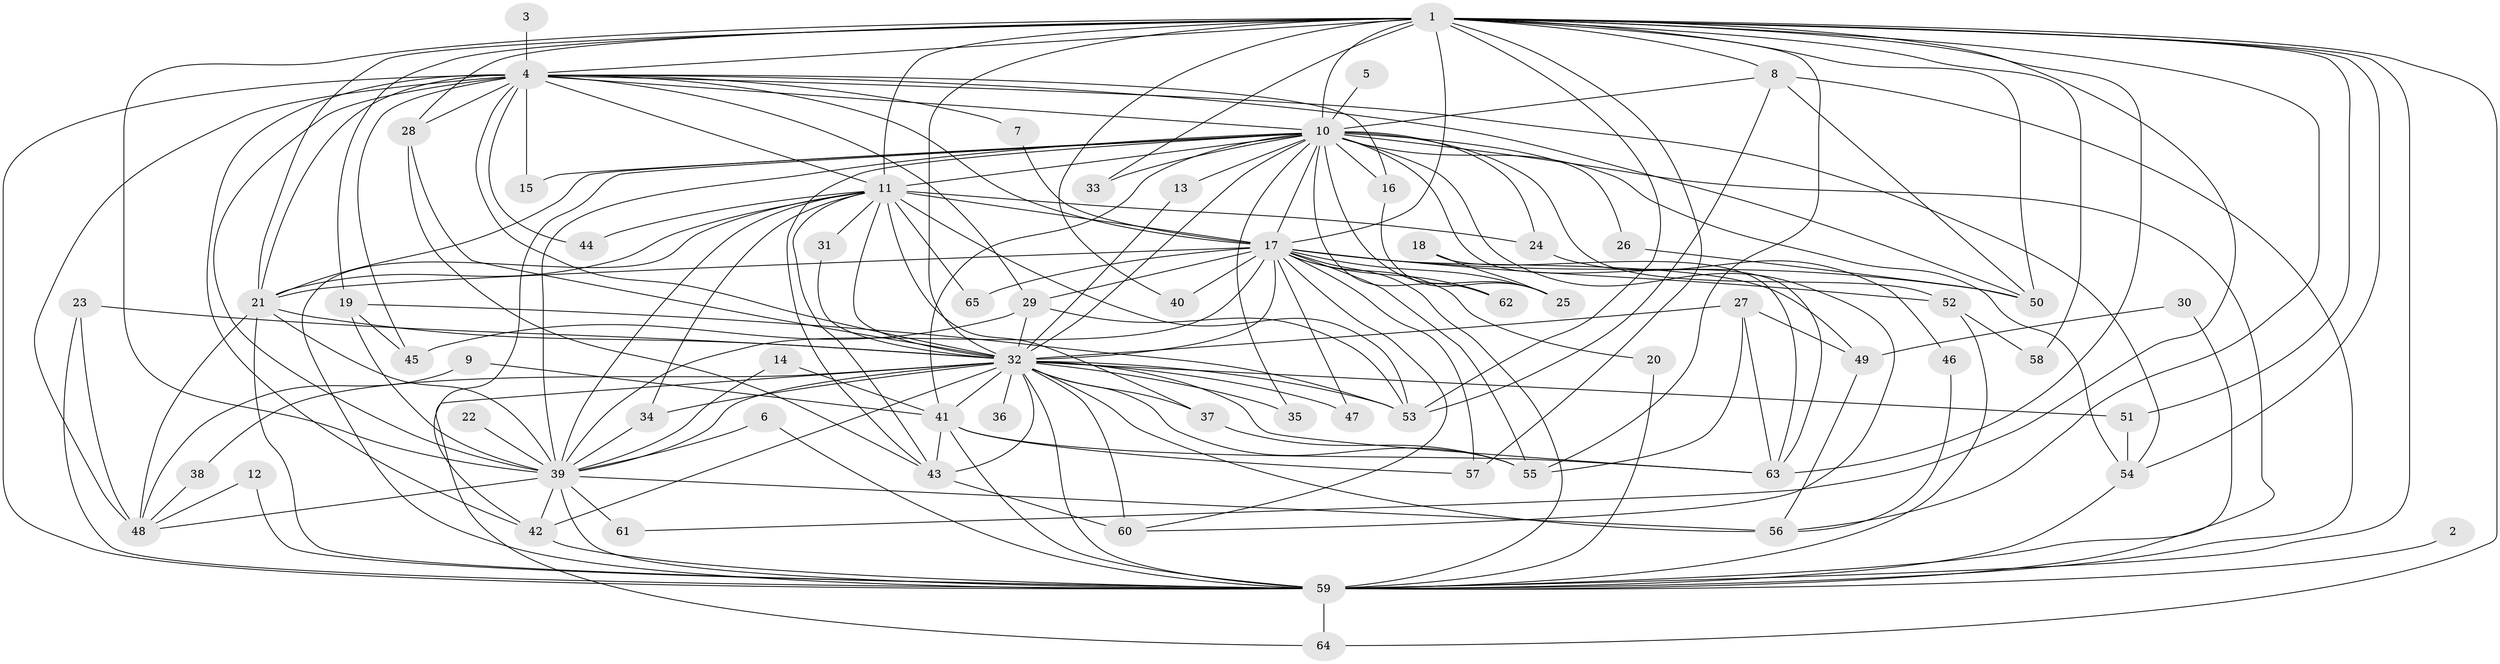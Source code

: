 // original degree distribution, {24: 0.007692307692307693, 29: 0.007692307692307693, 20: 0.007692307692307693, 36: 0.007692307692307693, 21: 0.007692307692307693, 27: 0.007692307692307693, 13: 0.007692307692307693, 19: 0.007692307692307693, 33: 0.007692307692307693, 23: 0.007692307692307693, 5: 0.038461538461538464, 8: 0.015384615384615385, 2: 0.5846153846153846, 4: 0.09230769230769231, 6: 0.023076923076923078, 3: 0.16923076923076924}
// Generated by graph-tools (version 1.1) at 2025/01/03/09/25 03:01:35]
// undirected, 65 vertices, 179 edges
graph export_dot {
graph [start="1"]
  node [color=gray90,style=filled];
  1;
  2;
  3;
  4;
  5;
  6;
  7;
  8;
  9;
  10;
  11;
  12;
  13;
  14;
  15;
  16;
  17;
  18;
  19;
  20;
  21;
  22;
  23;
  24;
  25;
  26;
  27;
  28;
  29;
  30;
  31;
  32;
  33;
  34;
  35;
  36;
  37;
  38;
  39;
  40;
  41;
  42;
  43;
  44;
  45;
  46;
  47;
  48;
  49;
  50;
  51;
  52;
  53;
  54;
  55;
  56;
  57;
  58;
  59;
  60;
  61;
  62;
  63;
  64;
  65;
  1 -- 4 [weight=2.0];
  1 -- 8 [weight=1.0];
  1 -- 10 [weight=4.0];
  1 -- 11 [weight=3.0];
  1 -- 17 [weight=4.0];
  1 -- 19 [weight=1.0];
  1 -- 21 [weight=2.0];
  1 -- 28 [weight=1.0];
  1 -- 32 [weight=3.0];
  1 -- 33 [weight=1.0];
  1 -- 39 [weight=2.0];
  1 -- 40 [weight=1.0];
  1 -- 50 [weight=1.0];
  1 -- 51 [weight=1.0];
  1 -- 53 [weight=1.0];
  1 -- 54 [weight=1.0];
  1 -- 55 [weight=2.0];
  1 -- 56 [weight=1.0];
  1 -- 57 [weight=1.0];
  1 -- 58 [weight=2.0];
  1 -- 59 [weight=4.0];
  1 -- 61 [weight=1.0];
  1 -- 63 [weight=1.0];
  1 -- 64 [weight=1.0];
  2 -- 59 [weight=1.0];
  3 -- 4 [weight=1.0];
  4 -- 7 [weight=1.0];
  4 -- 10 [weight=1.0];
  4 -- 11 [weight=1.0];
  4 -- 15 [weight=1.0];
  4 -- 16 [weight=1.0];
  4 -- 17 [weight=1.0];
  4 -- 21 [weight=2.0];
  4 -- 28 [weight=1.0];
  4 -- 29 [weight=1.0];
  4 -- 32 [weight=1.0];
  4 -- 39 [weight=1.0];
  4 -- 42 [weight=1.0];
  4 -- 44 [weight=1.0];
  4 -- 45 [weight=1.0];
  4 -- 48 [weight=1.0];
  4 -- 50 [weight=1.0];
  4 -- 54 [weight=1.0];
  4 -- 59 [weight=1.0];
  5 -- 10 [weight=1.0];
  6 -- 39 [weight=1.0];
  6 -- 59 [weight=1.0];
  7 -- 17 [weight=1.0];
  8 -- 10 [weight=1.0];
  8 -- 50 [weight=1.0];
  8 -- 53 [weight=1.0];
  8 -- 59 [weight=1.0];
  9 -- 41 [weight=1.0];
  9 -- 48 [weight=1.0];
  10 -- 11 [weight=1.0];
  10 -- 13 [weight=1.0];
  10 -- 15 [weight=1.0];
  10 -- 16 [weight=1.0];
  10 -- 17 [weight=1.0];
  10 -- 21 [weight=1.0];
  10 -- 24 [weight=2.0];
  10 -- 25 [weight=1.0];
  10 -- 26 [weight=1.0];
  10 -- 32 [weight=1.0];
  10 -- 33 [weight=1.0];
  10 -- 35 [weight=1.0];
  10 -- 39 [weight=2.0];
  10 -- 41 [weight=1.0];
  10 -- 42 [weight=1.0];
  10 -- 43 [weight=1.0];
  10 -- 52 [weight=1.0];
  10 -- 54 [weight=1.0];
  10 -- 59 [weight=1.0];
  10 -- 60 [weight=1.0];
  10 -- 62 [weight=1.0];
  10 -- 63 [weight=1.0];
  11 -- 17 [weight=2.0];
  11 -- 21 [weight=1.0];
  11 -- 24 [weight=1.0];
  11 -- 31 [weight=1.0];
  11 -- 32 [weight=1.0];
  11 -- 34 [weight=1.0];
  11 -- 37 [weight=1.0];
  11 -- 39 [weight=1.0];
  11 -- 43 [weight=1.0];
  11 -- 44 [weight=2.0];
  11 -- 53 [weight=1.0];
  11 -- 59 [weight=1.0];
  11 -- 65 [weight=2.0];
  12 -- 48 [weight=1.0];
  12 -- 59 [weight=1.0];
  13 -- 32 [weight=1.0];
  14 -- 39 [weight=1.0];
  14 -- 41 [weight=1.0];
  16 -- 25 [weight=1.0];
  17 -- 20 [weight=1.0];
  17 -- 21 [weight=1.0];
  17 -- 25 [weight=1.0];
  17 -- 29 [weight=2.0];
  17 -- 32 [weight=2.0];
  17 -- 39 [weight=1.0];
  17 -- 40 [weight=2.0];
  17 -- 47 [weight=1.0];
  17 -- 49 [weight=1.0];
  17 -- 50 [weight=1.0];
  17 -- 52 [weight=1.0];
  17 -- 55 [weight=2.0];
  17 -- 57 [weight=1.0];
  17 -- 59 [weight=1.0];
  17 -- 60 [weight=1.0];
  17 -- 62 [weight=1.0];
  17 -- 65 [weight=1.0];
  18 -- 25 [weight=1.0];
  18 -- 63 [weight=1.0];
  19 -- 39 [weight=1.0];
  19 -- 45 [weight=1.0];
  19 -- 53 [weight=1.0];
  20 -- 59 [weight=1.0];
  21 -- 32 [weight=1.0];
  21 -- 39 [weight=1.0];
  21 -- 48 [weight=2.0];
  21 -- 59 [weight=2.0];
  22 -- 39 [weight=1.0];
  23 -- 32 [weight=1.0];
  23 -- 48 [weight=1.0];
  23 -- 59 [weight=1.0];
  24 -- 46 [weight=1.0];
  26 -- 50 [weight=1.0];
  27 -- 32 [weight=1.0];
  27 -- 49 [weight=1.0];
  27 -- 55 [weight=1.0];
  27 -- 63 [weight=1.0];
  28 -- 32 [weight=1.0];
  28 -- 43 [weight=1.0];
  29 -- 32 [weight=1.0];
  29 -- 45 [weight=1.0];
  29 -- 53 [weight=1.0];
  30 -- 49 [weight=1.0];
  30 -- 59 [weight=1.0];
  31 -- 32 [weight=1.0];
  32 -- 34 [weight=1.0];
  32 -- 35 [weight=1.0];
  32 -- 36 [weight=1.0];
  32 -- 37 [weight=1.0];
  32 -- 38 [weight=1.0];
  32 -- 39 [weight=1.0];
  32 -- 41 [weight=1.0];
  32 -- 42 [weight=1.0];
  32 -- 43 [weight=1.0];
  32 -- 47 [weight=1.0];
  32 -- 51 [weight=1.0];
  32 -- 53 [weight=2.0];
  32 -- 55 [weight=1.0];
  32 -- 56 [weight=2.0];
  32 -- 59 [weight=1.0];
  32 -- 60 [weight=1.0];
  32 -- 63 [weight=1.0];
  32 -- 64 [weight=1.0];
  34 -- 39 [weight=1.0];
  37 -- 55 [weight=1.0];
  38 -- 48 [weight=1.0];
  39 -- 42 [weight=1.0];
  39 -- 48 [weight=1.0];
  39 -- 56 [weight=1.0];
  39 -- 59 [weight=1.0];
  39 -- 61 [weight=2.0];
  41 -- 43 [weight=1.0];
  41 -- 57 [weight=1.0];
  41 -- 59 [weight=2.0];
  41 -- 63 [weight=1.0];
  42 -- 59 [weight=1.0];
  43 -- 60 [weight=1.0];
  46 -- 56 [weight=1.0];
  49 -- 56 [weight=1.0];
  51 -- 54 [weight=1.0];
  52 -- 58 [weight=1.0];
  52 -- 59 [weight=1.0];
  54 -- 59 [weight=1.0];
  59 -- 64 [weight=2.0];
}
